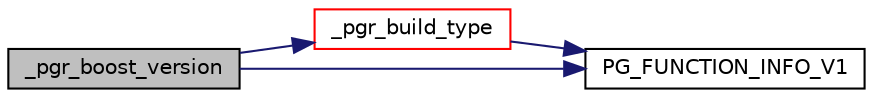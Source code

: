 digraph "_pgr_boost_version"
{
  edge [fontname="Helvetica",fontsize="10",labelfontname="Helvetica",labelfontsize="10"];
  node [fontname="Helvetica",fontsize="10",shape=record];
  rankdir="LR";
  Node0 [label="_pgr_boost_version",height=0.2,width=0.4,color="black", fillcolor="grey75", style="filled", fontcolor="black"];
  Node0 -> Node1 [color="midnightblue",fontsize="10",style="solid",fontname="Helvetica"];
  Node1 [label="_pgr_build_type",height=0.2,width=0.4,color="red", fillcolor="white", style="filled",URL="$__version_8c.html#aaac5c27c250f86b60b2db048a49e5e54"];
  Node1 -> Node2 [color="midnightblue",fontsize="10",style="solid",fontname="Helvetica"];
  Node2 [label="PG_FUNCTION_INFO_V1",height=0.2,width=0.4,color="black", fillcolor="white", style="filled",URL="$__version_8c.html#ae1dda247b26ab9bba7d2f3331121f03f"];
  Node0 -> Node2 [color="midnightblue",fontsize="10",style="solid",fontname="Helvetica"];
}
